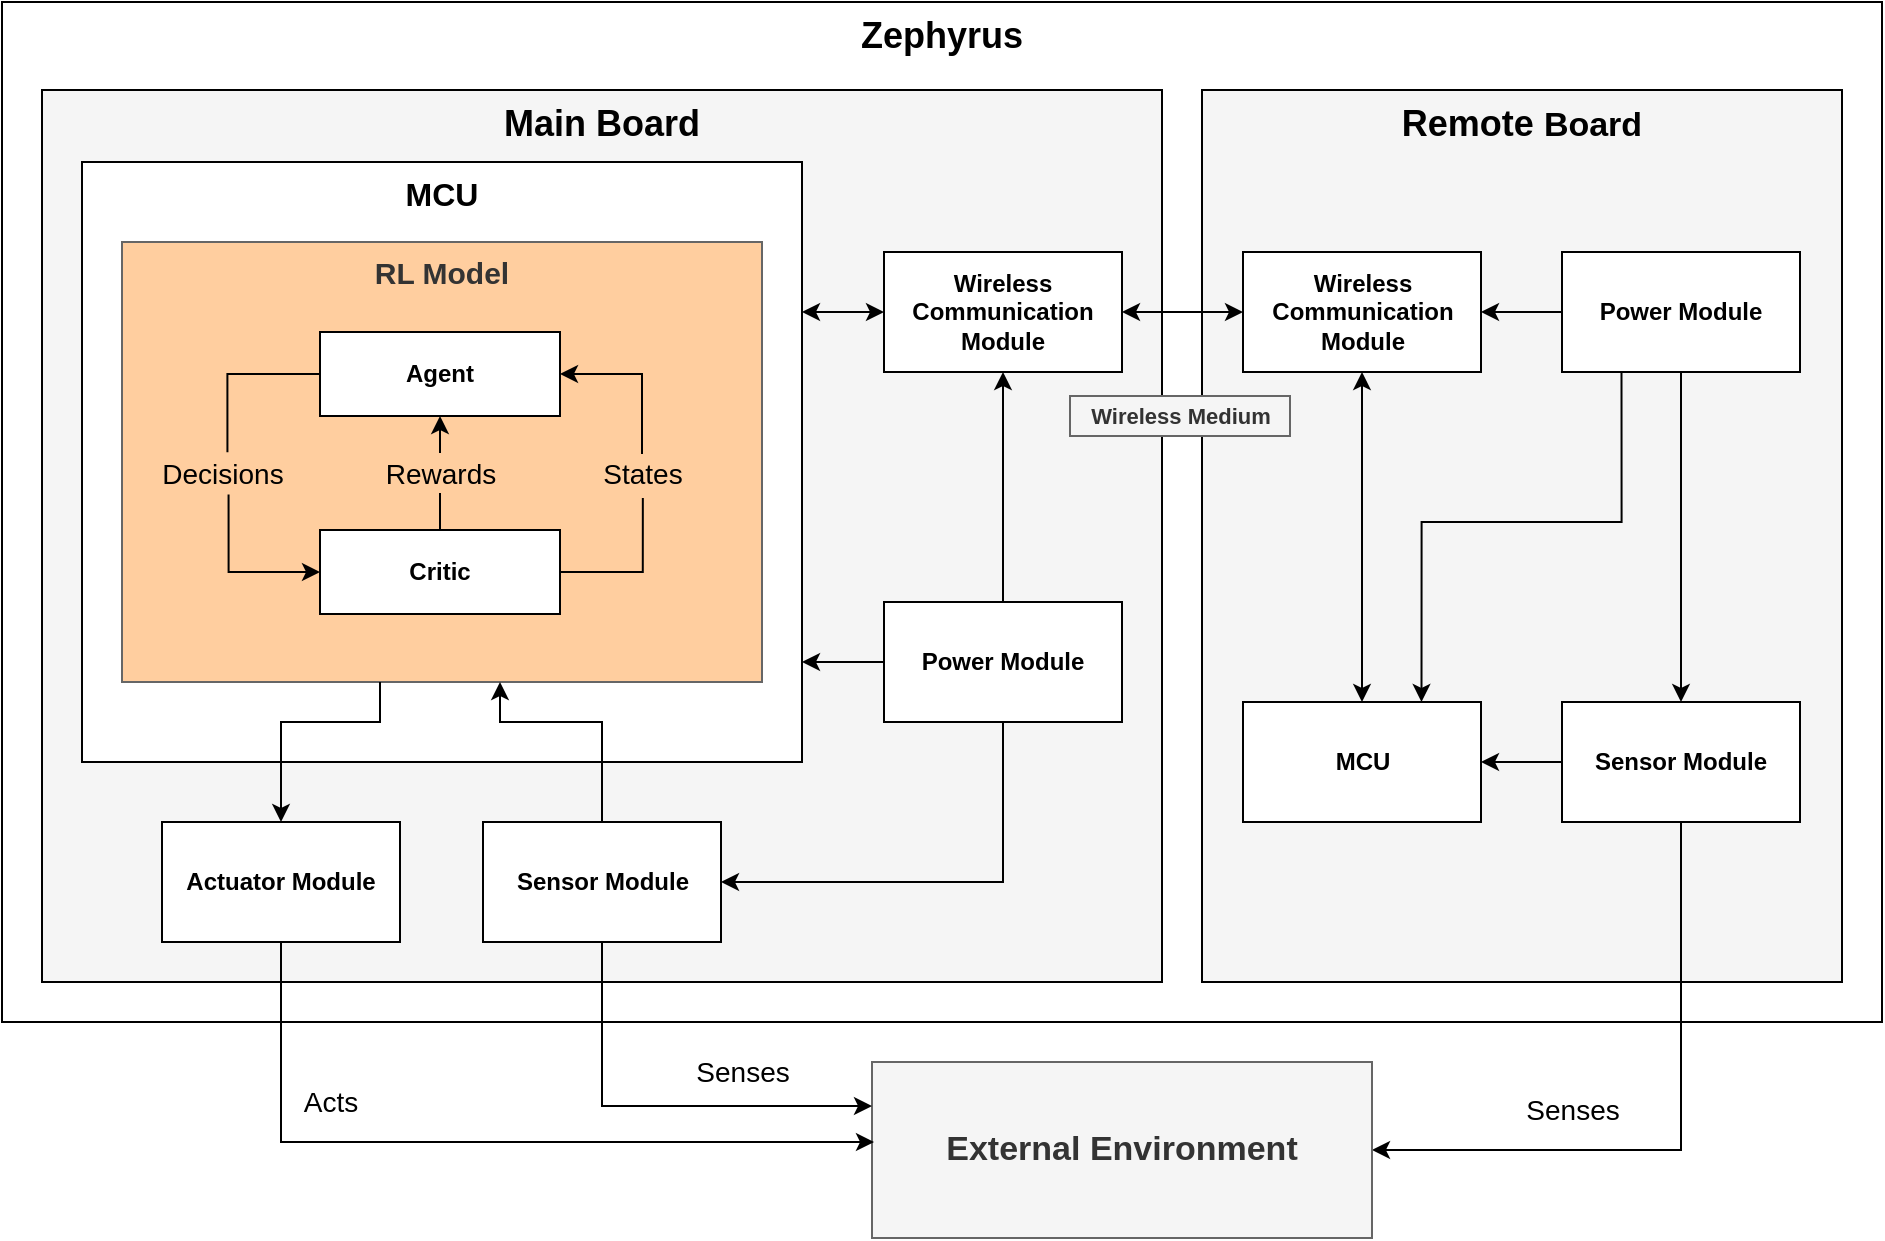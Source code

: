 <mxfile version="13.9.2" type="device"><diagram id="rcMMGNy7ycqetSJ9uPKk" name="Page-1"><mxGraphModel dx="3765" dy="1412" grid="1" gridSize="10" guides="1" tooltips="1" connect="1" arrows="1" fold="1" page="1" pageScale="1" pageWidth="4681" pageHeight="3300" math="0" shadow="0"><root><mxCell id="0"/><mxCell id="1" parent="0"/><mxCell id="aibE1do_vaRv-Z_XFM11-1" value="&lt;b style=&quot;white-space: normal ; font-size: 18px&quot;&gt;Zephyrus&lt;/b&gt;" style="rounded=0;whiteSpace=wrap;html=1;verticalAlign=top;" vertex="1" parent="1"><mxGeometry x="570" y="400" width="940" height="510" as="geometry"/></mxCell><mxCell id="aibE1do_vaRv-Z_XFM11-2" value="&lt;b style=&quot;color: rgb(0 , 0 , 0) ; font-size: 18px ; white-space: normal&quot;&gt;Remote&amp;nbsp;&lt;/b&gt;&lt;b style=&quot;color: rgb(0 , 0 , 0) ; white-space: normal ; font-size: 17px&quot;&gt;Board&lt;/b&gt;" style="rounded=0;whiteSpace=wrap;html=1;fillColor=#f5f5f5;strokeColor=#000000;fontColor=#333333;verticalAlign=top;" vertex="1" parent="1"><mxGeometry x="1170" y="444" width="320" height="446" as="geometry"/></mxCell><mxCell id="aibE1do_vaRv-Z_XFM11-3" value="&lt;font color=&quot;#000000&quot;&gt;&lt;span style=&quot;font-size: 18px&quot;&gt;&lt;b&gt;Main Board&lt;/b&gt;&lt;/span&gt;&lt;/font&gt;" style="rounded=0;whiteSpace=wrap;html=1;fillColor=#f5f5f5;strokeColor=#000000;verticalAlign=top;fontColor=#333333;" vertex="1" parent="1"><mxGeometry x="590" y="444" width="560" height="446" as="geometry"/></mxCell><mxCell id="aibE1do_vaRv-Z_XFM11-4" style="edgeStyle=orthogonalEdgeStyle;rounded=0;orthogonalLoop=1;jettySize=auto;html=1;entryX=0;entryY=0.5;entryDx=0;entryDy=0;startArrow=classic;startFill=1;endArrow=none;endFill=0;" edge="1" parent="1" source="aibE1do_vaRv-Z_XFM11-5" target="aibE1do_vaRv-Z_XFM11-38"><mxGeometry relative="1" as="geometry"><mxPoint x="970" y="552" as="sourcePoint"/><Array as="points"><mxPoint x="1011" y="730"/></Array></mxGeometry></mxCell><mxCell id="aibE1do_vaRv-Z_XFM11-5" value="&lt;b&gt;&lt;font style=&quot;font-size: 16px&quot;&gt;MCU&lt;/font&gt;&lt;/b&gt;" style="rounded=0;whiteSpace=wrap;html=1;verticalAlign=top;" vertex="1" parent="1"><mxGeometry x="610" y="480" width="360" height="300" as="geometry"/></mxCell><mxCell id="aibE1do_vaRv-Z_XFM11-6" value="&lt;b&gt;&lt;font style=&quot;font-size: 15px&quot;&gt;RL Model&lt;/font&gt;&lt;/b&gt;" style="rounded=0;whiteSpace=wrap;html=1;verticalAlign=top;strokeColor=#666666;fontColor=#333333;fillColor=#FFCE9F;" vertex="1" parent="1"><mxGeometry x="630" y="520" width="320" height="220" as="geometry"/></mxCell><mxCell id="aibE1do_vaRv-Z_XFM11-7" value="&lt;font style=&quot;font-size: 11px&quot;&gt;&lt;b&gt;Wireless Medium&lt;/b&gt;&lt;/font&gt;" style="text;html=1;align=center;verticalAlign=middle;resizable=0;points=[];;autosize=1;fillColor=#f5f5f5;strokeColor=#666666;fontColor=#333333;" vertex="1" parent="1"><mxGeometry x="1104" y="597" width="110" height="20" as="geometry"/></mxCell><mxCell id="aibE1do_vaRv-Z_XFM11-8" style="edgeStyle=orthogonalEdgeStyle;rounded=0;orthogonalLoop=1;jettySize=auto;html=1;exitX=1;exitY=0.5;exitDx=0;exitDy=0;entryX=0.5;entryY=1;entryDx=0;entryDy=0;startArrow=classic;startFill=1;endArrow=none;endFill=0;" edge="1" parent="1" source="aibE1do_vaRv-Z_XFM11-9" target="aibE1do_vaRv-Z_XFM11-40"><mxGeometry relative="1" as="geometry"/></mxCell><mxCell id="aibE1do_vaRv-Z_XFM11-9" value="&lt;span style=&quot;font-size: 17px&quot;&gt;&lt;b&gt;External Environment&lt;/b&gt;&lt;/span&gt;" style="rounded=0;whiteSpace=wrap;html=1;fillColor=#f5f5f5;strokeColor=#666666;fontColor=#333333;" vertex="1" parent="1"><mxGeometry x="1005" y="930" width="250" height="88" as="geometry"/></mxCell><mxCell id="aibE1do_vaRv-Z_XFM11-10" value="&lt;font style=&quot;font-size: 14px&quot;&gt;Senses&lt;/font&gt;" style="text;html=1;align=center;verticalAlign=middle;resizable=0;points=[];;autosize=1;" vertex="1" parent="1"><mxGeometry x="1324.5" y="944" width="60" height="20" as="geometry"/></mxCell><mxCell id="aibE1do_vaRv-Z_XFM11-11" style="edgeStyle=orthogonalEdgeStyle;rounded=0;orthogonalLoop=1;jettySize=auto;html=1;exitX=0.5;exitY=0;exitDx=0;exitDy=0;entryX=0.5;entryY=1;entryDx=0;entryDy=0;startArrow=none;startFill=0;" edge="1" parent="1" source="aibE1do_vaRv-Z_XFM11-19" target="aibE1do_vaRv-Z_XFM11-15"><mxGeometry relative="1" as="geometry"/></mxCell><mxCell id="aibE1do_vaRv-Z_XFM11-12" style="edgeStyle=orthogonalEdgeStyle;rounded=0;orthogonalLoop=1;jettySize=auto;html=1;exitX=1;exitY=0.5;exitDx=0;exitDy=0;entryX=0.507;entryY=1.1;entryDx=0;entryDy=0;entryPerimeter=0;endArrow=none;endFill=0;" edge="1" parent="1" source="aibE1do_vaRv-Z_XFM11-13" target="aibE1do_vaRv-Z_XFM11-18"><mxGeometry relative="1" as="geometry"/></mxCell><mxCell id="aibE1do_vaRv-Z_XFM11-13" value="&lt;b&gt;Critic&lt;/b&gt;" style="rounded=0;whiteSpace=wrap;html=1;" vertex="1" parent="1"><mxGeometry x="729" y="664" width="120" height="42" as="geometry"/></mxCell><mxCell id="aibE1do_vaRv-Z_XFM11-14" style="edgeStyle=orthogonalEdgeStyle;rounded=0;orthogonalLoop=1;jettySize=auto;html=1;exitX=0.541;exitY=1.014;exitDx=0;exitDy=0;entryX=0;entryY=0.5;entryDx=0;entryDy=0;startArrow=none;startFill=0;exitPerimeter=0;" edge="1" parent="1" source="aibE1do_vaRv-Z_XFM11-21" target="aibE1do_vaRv-Z_XFM11-13"><mxGeometry relative="1" as="geometry"/></mxCell><mxCell id="aibE1do_vaRv-Z_XFM11-15" value="&lt;b&gt;Agent&lt;/b&gt;" style="rounded=0;whiteSpace=wrap;html=1;" vertex="1" parent="1"><mxGeometry x="729" y="565" width="120" height="42" as="geometry"/></mxCell><mxCell id="aibE1do_vaRv-Z_XFM11-16" value="&lt;font style=&quot;font-size: 14px&quot;&gt;Acts&lt;br&gt;&lt;/font&gt;" style="text;html=1;align=center;verticalAlign=middle;resizable=0;points=[];;autosize=1;" vertex="1" parent="1"><mxGeometry x="714" y="940" width="40" height="20" as="geometry"/></mxCell><mxCell id="aibE1do_vaRv-Z_XFM11-17" style="edgeStyle=orthogonalEdgeStyle;rounded=0;orthogonalLoop=1;jettySize=auto;html=1;entryX=1;entryY=0.5;entryDx=0;entryDy=0;" edge="1" parent="1" source="aibE1do_vaRv-Z_XFM11-18" target="aibE1do_vaRv-Z_XFM11-15"><mxGeometry relative="1" as="geometry"><Array as="points"><mxPoint x="890" y="586"/></Array></mxGeometry></mxCell><mxCell id="aibE1do_vaRv-Z_XFM11-18" value="&lt;font style=&quot;font-size: 14px&quot;&gt;States&lt;/font&gt;" style="text;html=1;align=center;verticalAlign=middle;resizable=0;points=[];;autosize=1;" vertex="1" parent="1"><mxGeometry x="860" y="626" width="60" height="20" as="geometry"/></mxCell><mxCell id="aibE1do_vaRv-Z_XFM11-19" value="&lt;span style=&quot;font-size: 14px&quot;&gt;Rewards&lt;/span&gt;" style="text;html=1;align=center;verticalAlign=middle;resizable=0;points=[];;autosize=1;" vertex="1" parent="1"><mxGeometry x="754" y="625.5" width="70" height="20" as="geometry"/></mxCell><mxCell id="aibE1do_vaRv-Z_XFM11-20" style="edgeStyle=orthogonalEdgeStyle;rounded=0;orthogonalLoop=1;jettySize=auto;html=1;exitX=0.5;exitY=0;exitDx=0;exitDy=0;entryX=0.5;entryY=1;entryDx=0;entryDy=0;startArrow=none;startFill=0;endArrow=none;endFill=0;" edge="1" parent="1" source="aibE1do_vaRv-Z_XFM11-13" target="aibE1do_vaRv-Z_XFM11-19"><mxGeometry relative="1" as="geometry"><mxPoint x="789" y="664" as="sourcePoint"/><mxPoint x="789" y="608" as="targetPoint"/></mxGeometry></mxCell><mxCell id="aibE1do_vaRv-Z_XFM11-21" value="&lt;font style=&quot;font-size: 14px&quot;&gt;Decisions&lt;/font&gt;" style="text;html=1;align=center;verticalAlign=middle;resizable=0;points=[];;autosize=1;direction=east;" vertex="1" parent="1"><mxGeometry x="640" y="626" width="80" height="20" as="geometry"/></mxCell><mxCell id="aibE1do_vaRv-Z_XFM11-22" style="edgeStyle=orthogonalEdgeStyle;rounded=0;orthogonalLoop=1;jettySize=auto;html=1;exitX=0;exitY=0.5;exitDx=0;exitDy=0;entryX=0.534;entryY=-0.043;entryDx=0;entryDy=0;startArrow=none;startFill=0;entryPerimeter=0;endArrow=none;endFill=0;" edge="1" parent="1" source="aibE1do_vaRv-Z_XFM11-15" target="aibE1do_vaRv-Z_XFM11-21"><mxGeometry relative="1" as="geometry"><mxPoint x="729.286" y="586.286" as="sourcePoint"/><mxPoint x="729.286" y="685.143" as="targetPoint"/></mxGeometry></mxCell><mxCell id="aibE1do_vaRv-Z_XFM11-23" style="edgeStyle=orthogonalEdgeStyle;rounded=0;orthogonalLoop=1;jettySize=auto;html=1;exitX=0.5;exitY=0;exitDx=0;exitDy=0;startArrow=classic;startFill=1;endArrow=none;endFill=0;" edge="1" parent="1" source="aibE1do_vaRv-Z_XFM11-25"><mxGeometry relative="1" as="geometry"><mxPoint x="759" y="740" as="targetPoint"/><Array as="points"><mxPoint x="710" y="760"/><mxPoint x="759" y="760"/></Array></mxGeometry></mxCell><mxCell id="aibE1do_vaRv-Z_XFM11-24" style="edgeStyle=orthogonalEdgeStyle;rounded=0;orthogonalLoop=1;jettySize=auto;html=1;exitX=0.5;exitY=1;exitDx=0;exitDy=0;startArrow=none;startFill=0;endArrow=classic;endFill=1;" edge="1" parent="1" source="aibE1do_vaRv-Z_XFM11-25"><mxGeometry relative="1" as="geometry"><Array as="points"><mxPoint x="788" y="970"/><mxPoint x="1006" y="970"/></Array><mxPoint x="1006" y="970" as="targetPoint"/></mxGeometry></mxCell><mxCell id="aibE1do_vaRv-Z_XFM11-25" value="&lt;b&gt;Actuator Module&lt;/b&gt;" style="rounded=0;whiteSpace=wrap;html=1;" vertex="1" parent="1"><mxGeometry x="650" y="810" width="119" height="60" as="geometry"/></mxCell><mxCell id="aibE1do_vaRv-Z_XFM11-26" style="edgeStyle=orthogonalEdgeStyle;rounded=0;orthogonalLoop=1;jettySize=auto;html=1;exitX=0.75;exitY=0;exitDx=0;exitDy=0;startArrow=classic;startFill=1;endArrow=none;endFill=0;entryX=0.25;entryY=1;entryDx=0;entryDy=0;" edge="1" parent="1" source="aibE1do_vaRv-Z_XFM11-28" target="aibE1do_vaRv-Z_XFM11-35"><mxGeometry relative="1" as="geometry"><Array as="points"><mxPoint x="1280" y="660"/><mxPoint x="1380" y="660"/></Array></mxGeometry></mxCell><mxCell id="aibE1do_vaRv-Z_XFM11-27" style="edgeStyle=orthogonalEdgeStyle;rounded=0;orthogonalLoop=1;jettySize=auto;html=1;exitX=1;exitY=0.5;exitDx=0;exitDy=0;entryX=0;entryY=0.5;entryDx=0;entryDy=0;startArrow=classic;startFill=1;endArrow=none;endFill=0;" edge="1" parent="1" source="aibE1do_vaRv-Z_XFM11-28" target="aibE1do_vaRv-Z_XFM11-40"><mxGeometry relative="1" as="geometry"/></mxCell><mxCell id="aibE1do_vaRv-Z_XFM11-28" value="&lt;b&gt;&lt;font style=&quot;font-size: 12px&quot;&gt;MCU&lt;/font&gt;&lt;/b&gt;" style="rounded=0;whiteSpace=wrap;html=1;" vertex="1" parent="1"><mxGeometry x="1190.5" y="750" width="119" height="60" as="geometry"/></mxCell><mxCell id="aibE1do_vaRv-Z_XFM11-29" value="&lt;b&gt;Wireless Communication Module&lt;/b&gt;" style="rounded=0;whiteSpace=wrap;html=1;" vertex="1" parent="1"><mxGeometry x="1190.5" y="525" width="119" height="60" as="geometry"/></mxCell><mxCell id="aibE1do_vaRv-Z_XFM11-30" style="edgeStyle=orthogonalEdgeStyle;rounded=0;orthogonalLoop=1;jettySize=auto;html=1;exitX=0.5;exitY=0;exitDx=0;exitDy=0;entryX=0.5;entryY=1;entryDx=0;entryDy=0;startArrow=classic;startFill=1;endArrow=classic;endFill=1;" edge="1" parent="1" source="aibE1do_vaRv-Z_XFM11-28" target="aibE1do_vaRv-Z_XFM11-29"><mxGeometry relative="1" as="geometry"><mxPoint x="1239.5" y="695.5" as="sourcePoint"/></mxGeometry></mxCell><mxCell id="aibE1do_vaRv-Z_XFM11-31" style="edgeStyle=orthogonalEdgeStyle;rounded=0;orthogonalLoop=1;jettySize=auto;html=1;exitX=0;exitY=0.5;exitDx=0;exitDy=0;entryX=1;entryY=0.25;entryDx=0;entryDy=0;startArrow=classic;startFill=1;endArrow=classic;endFill=1;" edge="1" parent="1" source="aibE1do_vaRv-Z_XFM11-33" target="aibE1do_vaRv-Z_XFM11-5"><mxGeometry relative="1" as="geometry"/></mxCell><mxCell id="aibE1do_vaRv-Z_XFM11-32" style="edgeStyle=orthogonalEdgeStyle;rounded=0;orthogonalLoop=1;jettySize=auto;html=1;exitX=1;exitY=0.5;exitDx=0;exitDy=0;entryX=0;entryY=0.5;entryDx=0;entryDy=0;startArrow=classic;startFill=1;" edge="1" parent="1" source="aibE1do_vaRv-Z_XFM11-33" target="aibE1do_vaRv-Z_XFM11-29"><mxGeometry relative="1" as="geometry"/></mxCell><mxCell id="aibE1do_vaRv-Z_XFM11-33" value="&lt;b&gt;Wireless Communication Module&lt;/b&gt;" style="rounded=0;whiteSpace=wrap;html=1;" vertex="1" parent="1"><mxGeometry x="1011" y="525" width="119" height="60" as="geometry"/></mxCell><mxCell id="aibE1do_vaRv-Z_XFM11-34" style="edgeStyle=orthogonalEdgeStyle;rounded=0;orthogonalLoop=1;jettySize=auto;html=1;exitX=0;exitY=0.5;exitDx=0;exitDy=0;entryX=1;entryY=0.5;entryDx=0;entryDy=0;startArrow=none;startFill=0;endArrow=classic;endFill=1;" edge="1" parent="1" source="aibE1do_vaRv-Z_XFM11-35" target="aibE1do_vaRv-Z_XFM11-29"><mxGeometry relative="1" as="geometry"/></mxCell><mxCell id="aibE1do_vaRv-Z_XFM11-35" value="&lt;b&gt;Power Module&lt;/b&gt;" style="rounded=0;whiteSpace=wrap;html=1;" vertex="1" parent="1"><mxGeometry x="1350" y="525" width="119" height="60" as="geometry"/></mxCell><mxCell id="aibE1do_vaRv-Z_XFM11-36" style="edgeStyle=orthogonalEdgeStyle;rounded=0;orthogonalLoop=1;jettySize=auto;html=1;startArrow=none;startFill=0;endArrow=classic;endFill=1;" edge="1" parent="1" source="aibE1do_vaRv-Z_XFM11-38" target="aibE1do_vaRv-Z_XFM11-33"><mxGeometry relative="1" as="geometry"/></mxCell><mxCell id="aibE1do_vaRv-Z_XFM11-37" style="edgeStyle=orthogonalEdgeStyle;rounded=0;orthogonalLoop=1;jettySize=auto;html=1;entryX=1;entryY=0.5;entryDx=0;entryDy=0;startArrow=none;startFill=0;endArrow=classic;endFill=1;" edge="1" parent="1" source="aibE1do_vaRv-Z_XFM11-38" target="aibE1do_vaRv-Z_XFM11-42"><mxGeometry relative="1" as="geometry"><Array as="points"><mxPoint x="1070" y="840"/></Array></mxGeometry></mxCell><mxCell id="aibE1do_vaRv-Z_XFM11-38" value="&lt;b&gt;Power Module&lt;/b&gt;" style="rounded=0;whiteSpace=wrap;html=1;" vertex="1" parent="1"><mxGeometry x="1011" y="700" width="119" height="60" as="geometry"/></mxCell><mxCell id="aibE1do_vaRv-Z_XFM11-39" style="edgeStyle=orthogonalEdgeStyle;rounded=0;orthogonalLoop=1;jettySize=auto;html=1;exitX=0.5;exitY=0;exitDx=0;exitDy=0;entryX=0.5;entryY=1;entryDx=0;entryDy=0;startArrow=classic;startFill=1;endArrow=none;endFill=0;" edge="1" parent="1" source="aibE1do_vaRv-Z_XFM11-40" target="aibE1do_vaRv-Z_XFM11-35"><mxGeometry relative="1" as="geometry"/></mxCell><mxCell id="aibE1do_vaRv-Z_XFM11-40" value="&lt;b&gt;Sensor Module&lt;/b&gt;" style="rounded=0;whiteSpace=wrap;html=1;" vertex="1" parent="1"><mxGeometry x="1350" y="750" width="119" height="60" as="geometry"/></mxCell><mxCell id="aibE1do_vaRv-Z_XFM11-41" style="edgeStyle=orthogonalEdgeStyle;rounded=0;orthogonalLoop=1;jettySize=auto;html=1;exitX=0.5;exitY=1;exitDx=0;exitDy=0;entryX=0;entryY=0.25;entryDx=0;entryDy=0;startArrow=none;startFill=0;endArrow=classic;endFill=1;" edge="1" parent="1" source="aibE1do_vaRv-Z_XFM11-42" target="aibE1do_vaRv-Z_XFM11-9"><mxGeometry relative="1" as="geometry"/></mxCell><mxCell id="aibE1do_vaRv-Z_XFM11-42" value="&lt;b&gt;Sensor Module&lt;/b&gt;" style="rounded=0;whiteSpace=wrap;html=1;" vertex="1" parent="1"><mxGeometry x="810.5" y="810" width="119" height="60" as="geometry"/></mxCell><mxCell id="aibE1do_vaRv-Z_XFM11-43" value="" style="endArrow=classic;html=1;startArrow=none;startFill=0;edgeStyle=orthogonalEdgeStyle;rounded=0;" edge="1" parent="1"><mxGeometry width="50" height="50" relative="1" as="geometry"><mxPoint x="870" y="810" as="sourcePoint"/><mxPoint x="819" y="740" as="targetPoint"/><Array as="points"><mxPoint x="870" y="760"/><mxPoint x="819" y="760"/></Array></mxGeometry></mxCell><mxCell id="aibE1do_vaRv-Z_XFM11-44" value="&lt;font style=&quot;font-size: 14px&quot;&gt;Senses&lt;/font&gt;" style="text;html=1;align=center;verticalAlign=middle;resizable=0;points=[];;autosize=1;" vertex="1" parent="1"><mxGeometry x="910" y="925" width="60" height="20" as="geometry"/></mxCell></root></mxGraphModel></diagram></mxfile>